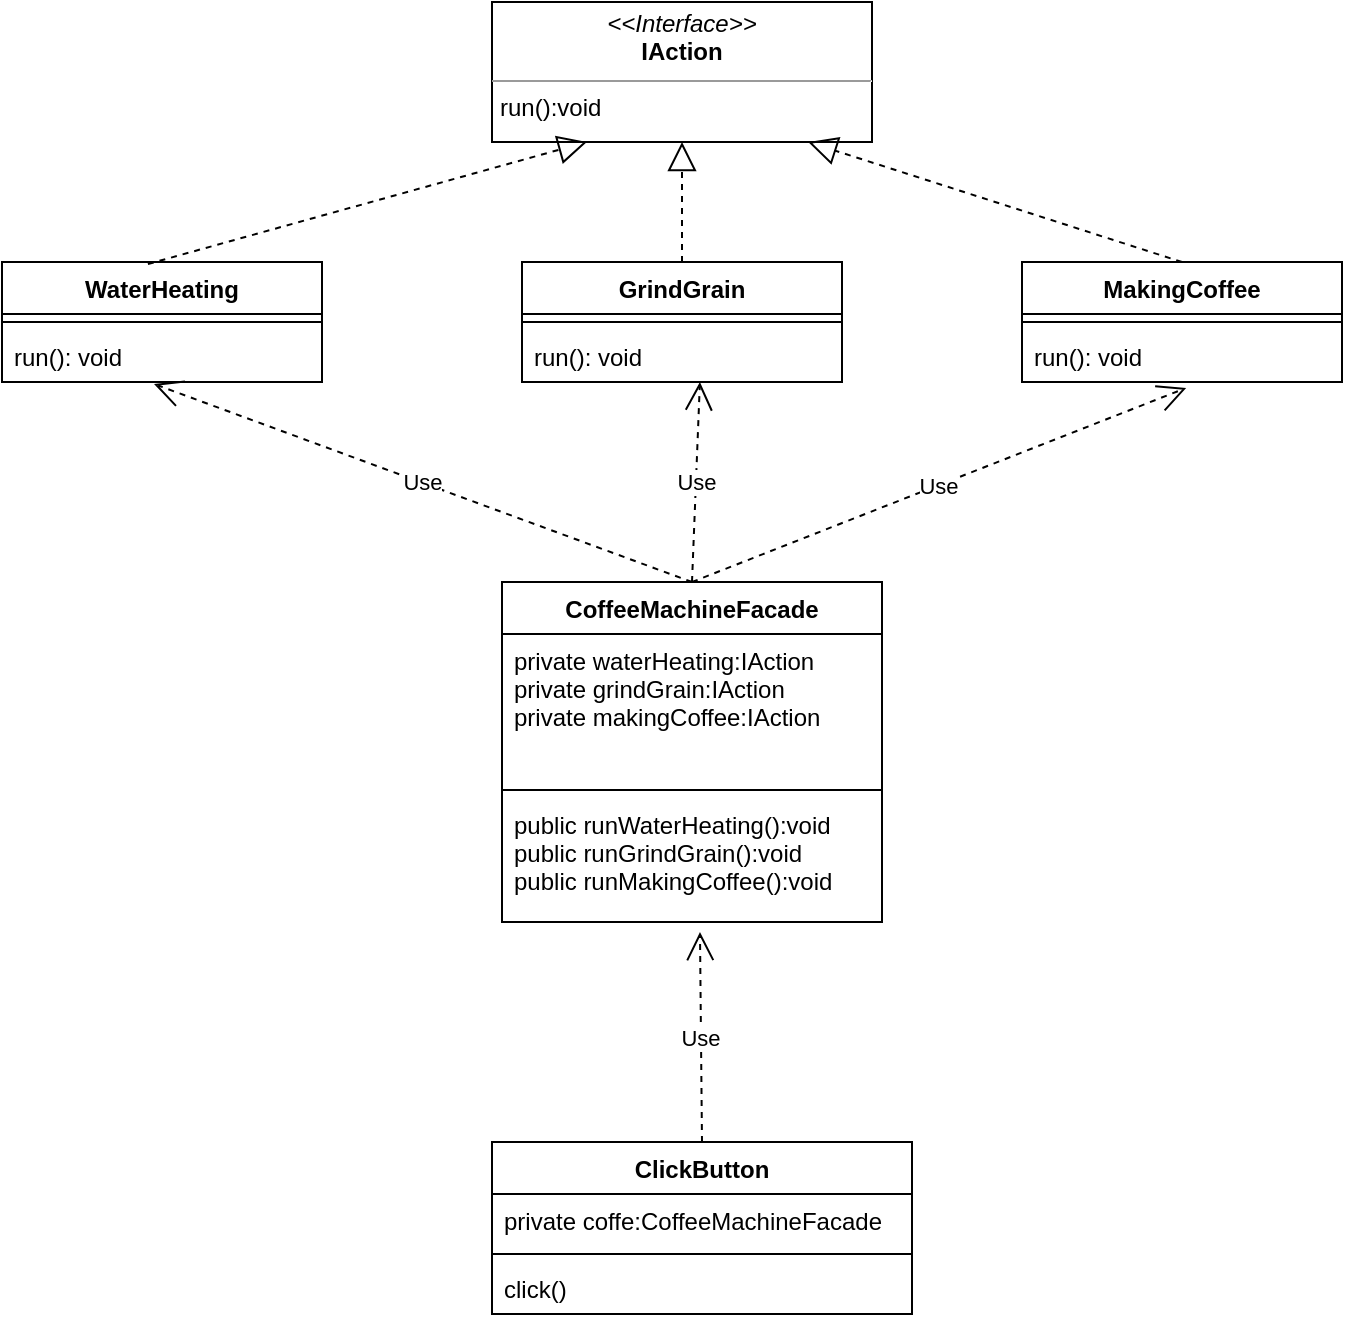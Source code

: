 <mxfile version="13.0.3" type="device"><diagram name="Страница 1" id="YZO5JV3hsh2w1fYlZ5G2"><mxGraphModel dx="1849" dy="1967" grid="1" gridSize="10" guides="1" tooltips="1" connect="1" arrows="1" fold="1" page="1" pageScale="1" pageWidth="827" pageHeight="1169" math="0" shadow="0"><root><mxCell id="0"/><mxCell id="1" parent="0"/><mxCell id="JQyJnYsz826Uja5Qgnga-1" value="&lt;p style=&quot;margin: 0px ; margin-top: 4px ; text-align: center&quot;&gt;&lt;i&gt;&amp;lt;&amp;lt;Interface&amp;gt;&amp;gt;&lt;/i&gt;&lt;br&gt;&lt;b&gt;IAction&lt;/b&gt;&lt;/p&gt;&lt;hr size=&quot;1&quot;&gt;&lt;p style=&quot;margin: 0px ; margin-left: 4px&quot;&gt;run():void&lt;/p&gt;" style="verticalAlign=top;align=left;overflow=fill;fontSize=12;fontFamily=Helvetica;html=1;" vertex="1" parent="1"><mxGeometry x="175" y="-50" width="190" height="70" as="geometry"/></mxCell><mxCell id="JQyJnYsz826Uja5Qgnga-2" value="WaterHeating" style="swimlane;fontStyle=1;align=center;verticalAlign=top;childLayout=stackLayout;horizontal=1;startSize=26;horizontalStack=0;resizeParent=1;resizeParentMax=0;resizeLast=0;collapsible=1;marginBottom=0;" vertex="1" parent="1"><mxGeometry x="-70" y="80" width="160" height="60" as="geometry"/></mxCell><mxCell id="JQyJnYsz826Uja5Qgnga-4" value="" style="line;strokeWidth=1;fillColor=none;align=left;verticalAlign=middle;spacingTop=-1;spacingLeft=3;spacingRight=3;rotatable=0;labelPosition=right;points=[];portConstraint=eastwest;" vertex="1" parent="JQyJnYsz826Uja5Qgnga-2"><mxGeometry y="26" width="160" height="8" as="geometry"/></mxCell><mxCell id="JQyJnYsz826Uja5Qgnga-5" value="run(): void" style="text;strokeColor=none;fillColor=none;align=left;verticalAlign=top;spacingLeft=4;spacingRight=4;overflow=hidden;rotatable=0;points=[[0,0.5],[1,0.5]];portConstraint=eastwest;" vertex="1" parent="JQyJnYsz826Uja5Qgnga-2"><mxGeometry y="34" width="160" height="26" as="geometry"/></mxCell><mxCell id="JQyJnYsz826Uja5Qgnga-9" value="MakingCoffee" style="swimlane;fontStyle=1;align=center;verticalAlign=top;childLayout=stackLayout;horizontal=1;startSize=26;horizontalStack=0;resizeParent=1;resizeParentMax=0;resizeLast=0;collapsible=1;marginBottom=0;" vertex="1" parent="1"><mxGeometry x="440" y="80" width="160" height="60" as="geometry"/></mxCell><mxCell id="JQyJnYsz826Uja5Qgnga-10" value="" style="line;strokeWidth=1;fillColor=none;align=left;verticalAlign=middle;spacingTop=-1;spacingLeft=3;spacingRight=3;rotatable=0;labelPosition=right;points=[];portConstraint=eastwest;" vertex="1" parent="JQyJnYsz826Uja5Qgnga-9"><mxGeometry y="26" width="160" height="8" as="geometry"/></mxCell><mxCell id="JQyJnYsz826Uja5Qgnga-11" value="run(): void" style="text;strokeColor=none;fillColor=none;align=left;verticalAlign=top;spacingLeft=4;spacingRight=4;overflow=hidden;rotatable=0;points=[[0,0.5],[1,0.5]];portConstraint=eastwest;" vertex="1" parent="JQyJnYsz826Uja5Qgnga-9"><mxGeometry y="34" width="160" height="26" as="geometry"/></mxCell><mxCell id="JQyJnYsz826Uja5Qgnga-6" value="GrindGrain" style="swimlane;fontStyle=1;align=center;verticalAlign=top;childLayout=stackLayout;horizontal=1;startSize=26;horizontalStack=0;resizeParent=1;resizeParentMax=0;resizeLast=0;collapsible=1;marginBottom=0;" vertex="1" parent="1"><mxGeometry x="190" y="80" width="160" height="60" as="geometry"/></mxCell><mxCell id="JQyJnYsz826Uja5Qgnga-7" value="" style="line;strokeWidth=1;fillColor=none;align=left;verticalAlign=middle;spacingTop=-1;spacingLeft=3;spacingRight=3;rotatable=0;labelPosition=right;points=[];portConstraint=eastwest;" vertex="1" parent="JQyJnYsz826Uja5Qgnga-6"><mxGeometry y="26" width="160" height="8" as="geometry"/></mxCell><mxCell id="JQyJnYsz826Uja5Qgnga-8" value="run(): void" style="text;strokeColor=none;fillColor=none;align=left;verticalAlign=top;spacingLeft=4;spacingRight=4;overflow=hidden;rotatable=0;points=[[0,0.5],[1,0.5]];portConstraint=eastwest;" vertex="1" parent="JQyJnYsz826Uja5Qgnga-6"><mxGeometry y="34" width="160" height="26" as="geometry"/></mxCell><mxCell id="JQyJnYsz826Uja5Qgnga-12" value="" style="endArrow=block;dashed=1;endFill=0;endSize=12;html=1;exitX=0.456;exitY=0.017;exitDx=0;exitDy=0;exitPerimeter=0;entryX=0.25;entryY=1;entryDx=0;entryDy=0;" edge="1" parent="1" source="JQyJnYsz826Uja5Qgnga-2" target="JQyJnYsz826Uja5Qgnga-1"><mxGeometry width="160" relative="1" as="geometry"><mxPoint x="330" y="200" as="sourcePoint"/><mxPoint x="490" y="200" as="targetPoint"/></mxGeometry></mxCell><mxCell id="JQyJnYsz826Uja5Qgnga-13" value="" style="endArrow=block;dashed=1;endFill=0;endSize=12;html=1;exitX=0.5;exitY=0;exitDx=0;exitDy=0;entryX=0.5;entryY=1;entryDx=0;entryDy=0;" edge="1" parent="1" source="JQyJnYsz826Uja5Qgnga-6" target="JQyJnYsz826Uja5Qgnga-1"><mxGeometry width="160" relative="1" as="geometry"><mxPoint x="330" y="200" as="sourcePoint"/><mxPoint x="490" y="200" as="targetPoint"/></mxGeometry></mxCell><mxCell id="JQyJnYsz826Uja5Qgnga-14" value="" style="endArrow=block;dashed=1;endFill=0;endSize=12;html=1;exitX=0.5;exitY=0;exitDx=0;exitDy=0;entryX=0.832;entryY=1;entryDx=0;entryDy=0;entryPerimeter=0;" edge="1" parent="1" source="JQyJnYsz826Uja5Qgnga-9" target="JQyJnYsz826Uja5Qgnga-1"><mxGeometry width="160" relative="1" as="geometry"><mxPoint x="330" y="200" as="sourcePoint"/><mxPoint x="490" y="200" as="targetPoint"/></mxGeometry></mxCell><mxCell id="JQyJnYsz826Uja5Qgnga-19" value="CoffeeMachineFacade" style="swimlane;fontStyle=1;align=center;verticalAlign=top;childLayout=stackLayout;horizontal=1;startSize=26;horizontalStack=0;resizeParent=1;resizeParentMax=0;resizeLast=0;collapsible=1;marginBottom=0;" vertex="1" parent="1"><mxGeometry x="180" y="240" width="190" height="170" as="geometry"/></mxCell><mxCell id="JQyJnYsz826Uja5Qgnga-20" value=" private waterHeating:IAction&#10;    private grindGrain:IAction&#10;    private makingCoffee:IAction" style="text;strokeColor=none;fillColor=none;align=left;verticalAlign=top;spacingLeft=4;spacingRight=4;overflow=hidden;rotatable=0;points=[[0,0.5],[1,0.5]];portConstraint=eastwest;" vertex="1" parent="JQyJnYsz826Uja5Qgnga-19"><mxGeometry y="26" width="190" height="74" as="geometry"/></mxCell><mxCell id="JQyJnYsz826Uja5Qgnga-21" value="" style="line;strokeWidth=1;fillColor=none;align=left;verticalAlign=middle;spacingTop=-1;spacingLeft=3;spacingRight=3;rotatable=0;labelPosition=right;points=[];portConstraint=eastwest;" vertex="1" parent="JQyJnYsz826Uja5Qgnga-19"><mxGeometry y="100" width="190" height="8" as="geometry"/></mxCell><mxCell id="JQyJnYsz826Uja5Qgnga-22" value="public runWaterHeating():void&#10;public runGrindGrain():void&#10;public runMakingCoffee():void" style="text;strokeColor=none;fillColor=none;align=left;verticalAlign=top;spacingLeft=4;spacingRight=4;overflow=hidden;rotatable=0;points=[[0,0.5],[1,0.5]];portConstraint=eastwest;" vertex="1" parent="JQyJnYsz826Uja5Qgnga-19"><mxGeometry y="108" width="190" height="62" as="geometry"/></mxCell><mxCell id="JQyJnYsz826Uja5Qgnga-24" value="Use" style="endArrow=open;endSize=12;dashed=1;html=1;exitX=0.5;exitY=0;exitDx=0;exitDy=0;entryX=0.475;entryY=1.038;entryDx=0;entryDy=0;entryPerimeter=0;" edge="1" parent="1" source="JQyJnYsz826Uja5Qgnga-19" target="JQyJnYsz826Uja5Qgnga-5"><mxGeometry width="160" relative="1" as="geometry"><mxPoint x="330" y="200" as="sourcePoint"/><mxPoint x="490" y="200" as="targetPoint"/></mxGeometry></mxCell><mxCell id="JQyJnYsz826Uja5Qgnga-25" value="Use" style="endArrow=open;endSize=12;dashed=1;html=1;exitX=0.5;exitY=0;exitDx=0;exitDy=0;entryX=0.556;entryY=1;entryDx=0;entryDy=0;entryPerimeter=0;" edge="1" parent="1" source="JQyJnYsz826Uja5Qgnga-19" target="JQyJnYsz826Uja5Qgnga-8"><mxGeometry width="160" relative="1" as="geometry"><mxPoint x="330" y="200" as="sourcePoint"/><mxPoint x="490" y="200" as="targetPoint"/></mxGeometry></mxCell><mxCell id="JQyJnYsz826Uja5Qgnga-26" value="Use" style="endArrow=open;endSize=12;dashed=1;html=1;exitX=0.5;exitY=0;exitDx=0;exitDy=0;entryX=0.513;entryY=1.115;entryDx=0;entryDy=0;entryPerimeter=0;" edge="1" parent="1" source="JQyJnYsz826Uja5Qgnga-19" target="JQyJnYsz826Uja5Qgnga-11"><mxGeometry width="160" relative="1" as="geometry"><mxPoint x="330" y="200" as="sourcePoint"/><mxPoint x="490" y="200" as="targetPoint"/></mxGeometry></mxCell><mxCell id="JQyJnYsz826Uja5Qgnga-31" value="Use" style="endArrow=open;endSize=12;dashed=1;html=1;exitX=0.5;exitY=0;exitDx=0;exitDy=0;entryX=0.521;entryY=1.081;entryDx=0;entryDy=0;entryPerimeter=0;" edge="1" parent="1" source="JQyJnYsz826Uja5Qgnga-27" target="JQyJnYsz826Uja5Qgnga-22"><mxGeometry width="160" relative="1" as="geometry"><mxPoint x="330" y="360" as="sourcePoint"/><mxPoint x="490" y="360" as="targetPoint"/></mxGeometry></mxCell><mxCell id="JQyJnYsz826Uja5Qgnga-27" value="ClickButton" style="swimlane;fontStyle=1;align=center;verticalAlign=top;childLayout=stackLayout;horizontal=1;startSize=26;horizontalStack=0;resizeParent=1;resizeParentMax=0;resizeLast=0;collapsible=1;marginBottom=0;" vertex="1" parent="1"><mxGeometry x="175" y="520" width="210" height="86" as="geometry"/></mxCell><mxCell id="JQyJnYsz826Uja5Qgnga-28" value=" private coffe:CoffeeMachineFacade" style="text;strokeColor=none;fillColor=none;align=left;verticalAlign=top;spacingLeft=4;spacingRight=4;overflow=hidden;rotatable=0;points=[[0,0.5],[1,0.5]];portConstraint=eastwest;" vertex="1" parent="JQyJnYsz826Uja5Qgnga-27"><mxGeometry y="26" width="210" height="26" as="geometry"/></mxCell><mxCell id="JQyJnYsz826Uja5Qgnga-29" value="" style="line;strokeWidth=1;fillColor=none;align=left;verticalAlign=middle;spacingTop=-1;spacingLeft=3;spacingRight=3;rotatable=0;labelPosition=right;points=[];portConstraint=eastwest;" vertex="1" parent="JQyJnYsz826Uja5Qgnga-27"><mxGeometry y="52" width="210" height="8" as="geometry"/></mxCell><mxCell id="JQyJnYsz826Uja5Qgnga-30" value="click()" style="text;strokeColor=none;fillColor=none;align=left;verticalAlign=top;spacingLeft=4;spacingRight=4;overflow=hidden;rotatable=0;points=[[0,0.5],[1,0.5]];portConstraint=eastwest;" vertex="1" parent="JQyJnYsz826Uja5Qgnga-27"><mxGeometry y="60" width="210" height="26" as="geometry"/></mxCell></root></mxGraphModel></diagram></mxfile>